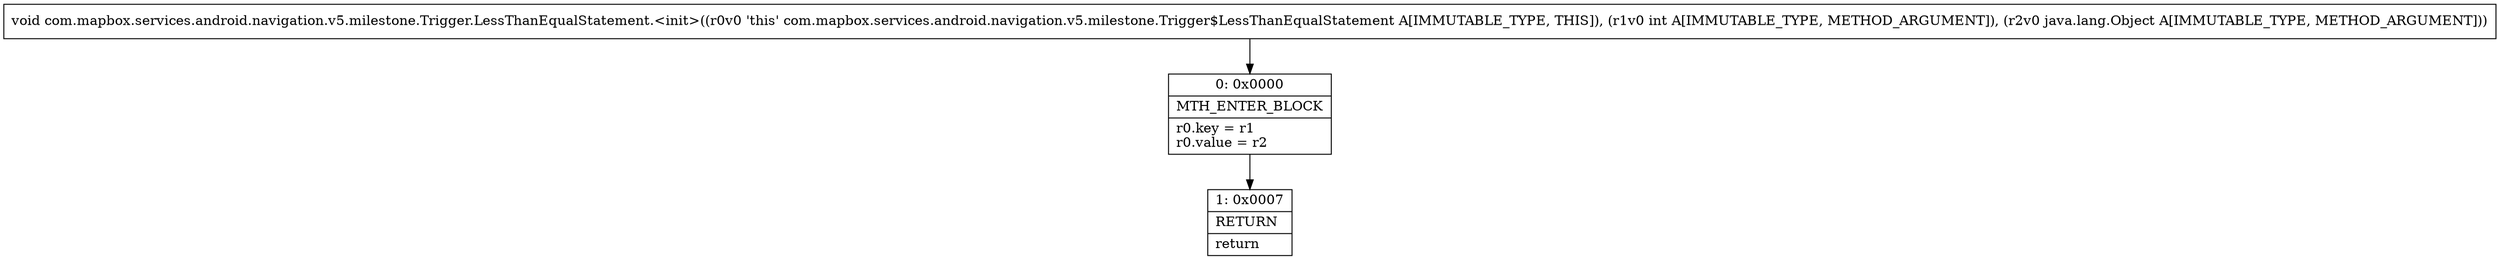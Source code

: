 digraph "CFG forcom.mapbox.services.android.navigation.v5.milestone.Trigger.LessThanEqualStatement.\<init\>(ILjava\/lang\/Object;)V" {
Node_0 [shape=record,label="{0\:\ 0x0000|MTH_ENTER_BLOCK\l|r0.key = r1\lr0.value = r2\l}"];
Node_1 [shape=record,label="{1\:\ 0x0007|RETURN\l|return\l}"];
MethodNode[shape=record,label="{void com.mapbox.services.android.navigation.v5.milestone.Trigger.LessThanEqualStatement.\<init\>((r0v0 'this' com.mapbox.services.android.navigation.v5.milestone.Trigger$LessThanEqualStatement A[IMMUTABLE_TYPE, THIS]), (r1v0 int A[IMMUTABLE_TYPE, METHOD_ARGUMENT]), (r2v0 java.lang.Object A[IMMUTABLE_TYPE, METHOD_ARGUMENT])) }"];
MethodNode -> Node_0;
Node_0 -> Node_1;
}


